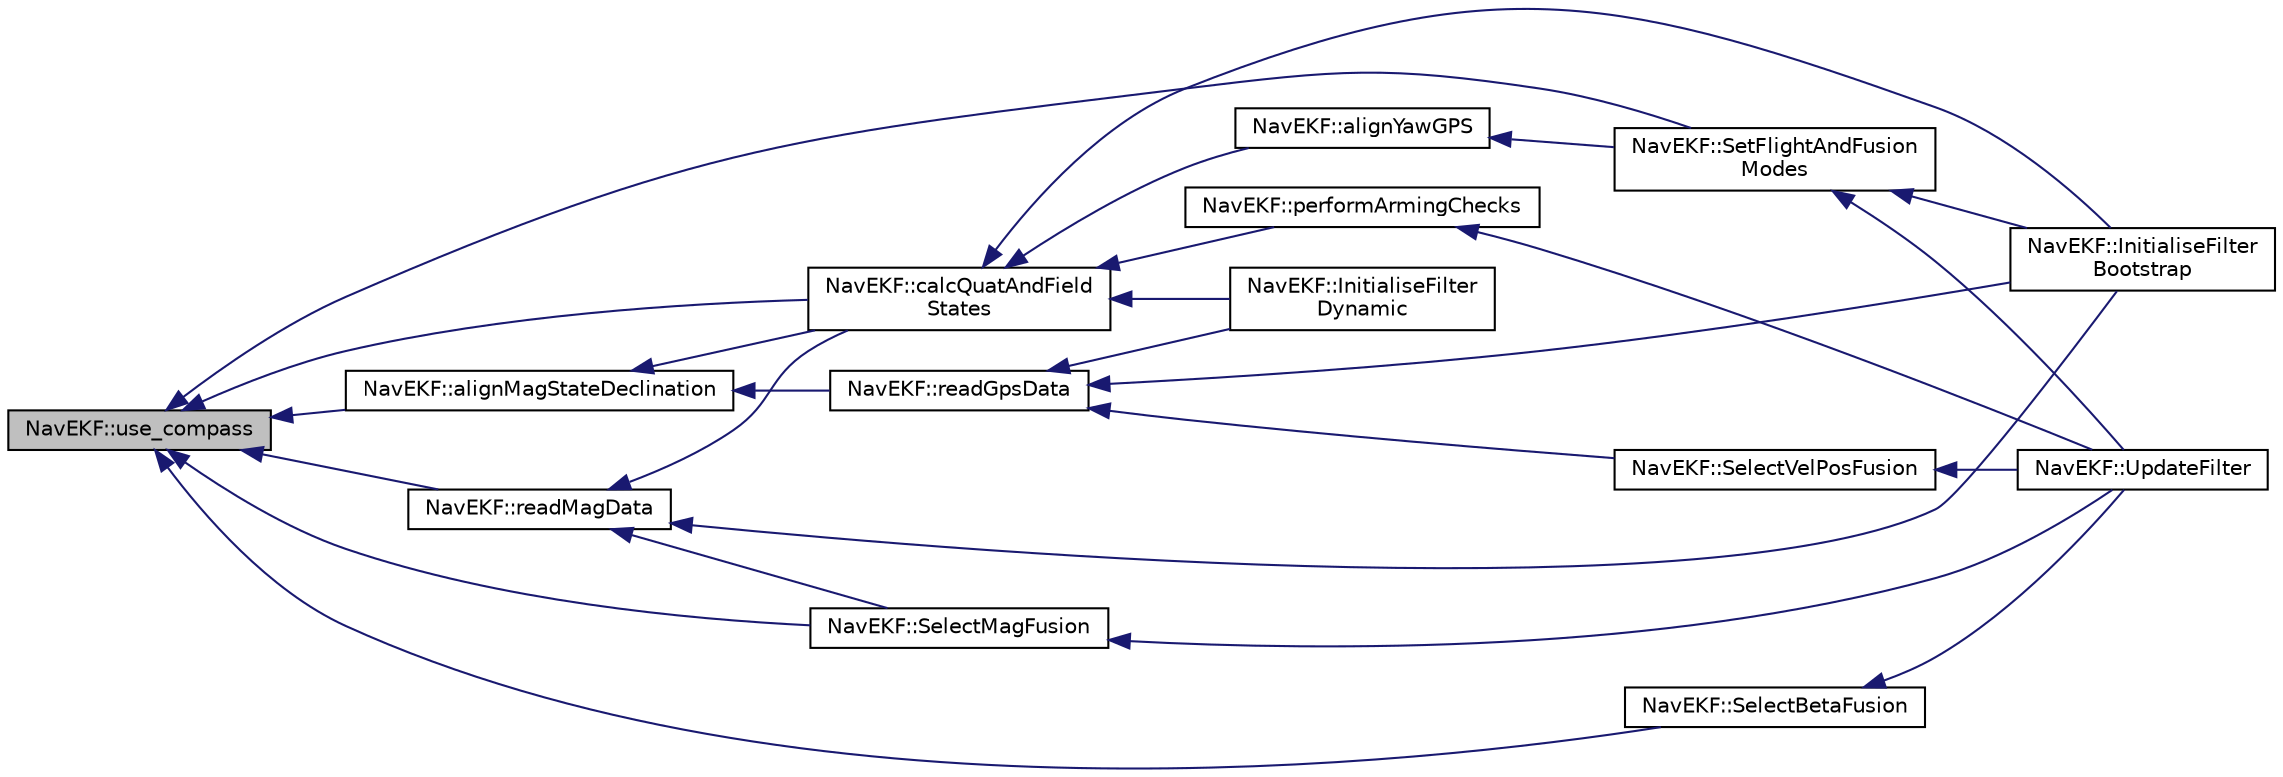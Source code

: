 digraph "NavEKF::use_compass"
{
 // INTERACTIVE_SVG=YES
  edge [fontname="Helvetica",fontsize="10",labelfontname="Helvetica",labelfontsize="10"];
  node [fontname="Helvetica",fontsize="10",shape=record];
  rankdir="LR";
  Node1 [label="NavEKF::use_compass",height=0.2,width=0.4,color="black", fillcolor="grey75", style="filled" fontcolor="black"];
  Node1 -> Node2 [dir="back",color="midnightblue",fontsize="10",style="solid",fontname="Helvetica"];
  Node2 [label="NavEKF::alignMagStateDeclination",height=0.2,width=0.4,color="black", fillcolor="white", style="filled",URL="$classNavEKF.html#a22aad7c0baf696cae27135ecaa4f2f58"];
  Node2 -> Node3 [dir="back",color="midnightblue",fontsize="10",style="solid",fontname="Helvetica"];
  Node3 [label="NavEKF::calcQuatAndField\lStates",height=0.2,width=0.4,color="black", fillcolor="white", style="filled",URL="$classNavEKF.html#afd23b087248e7c8bb5b65f834ba9544e"];
  Node3 -> Node4 [dir="back",color="midnightblue",fontsize="10",style="solid",fontname="Helvetica"];
  Node4 [label="NavEKF::alignYawGPS",height=0.2,width=0.4,color="black", fillcolor="white", style="filled",URL="$classNavEKF.html#a24a9b1e9c8504aa4821f2459c7ae6117"];
  Node4 -> Node5 [dir="back",color="midnightblue",fontsize="10",style="solid",fontname="Helvetica"];
  Node5 [label="NavEKF::SetFlightAndFusion\lModes",height=0.2,width=0.4,color="black", fillcolor="white", style="filled",URL="$classNavEKF.html#a02ca7503660ded3d95abce7c81d2eebf"];
  Node5 -> Node6 [dir="back",color="midnightblue",fontsize="10",style="solid",fontname="Helvetica"];
  Node6 [label="NavEKF::InitialiseFilter\lBootstrap",height=0.2,width=0.4,color="black", fillcolor="white", style="filled",URL="$classNavEKF.html#a290932b02347c5247f036fbc3c7af9d8"];
  Node5 -> Node7 [dir="back",color="midnightblue",fontsize="10",style="solid",fontname="Helvetica"];
  Node7 [label="NavEKF::UpdateFilter",height=0.2,width=0.4,color="black", fillcolor="white", style="filled",URL="$classNavEKF.html#a58d3c9694abab421e8eadd78e72ac67c"];
  Node3 -> Node6 [dir="back",color="midnightblue",fontsize="10",style="solid",fontname="Helvetica"];
  Node3 -> Node8 [dir="back",color="midnightblue",fontsize="10",style="solid",fontname="Helvetica"];
  Node8 [label="NavEKF::InitialiseFilter\lDynamic",height=0.2,width=0.4,color="black", fillcolor="white", style="filled",URL="$classNavEKF.html#a12500a621febd8f914f6e16db4c28759"];
  Node3 -> Node9 [dir="back",color="midnightblue",fontsize="10",style="solid",fontname="Helvetica"];
  Node9 [label="NavEKF::performArmingChecks",height=0.2,width=0.4,color="black", fillcolor="white", style="filled",URL="$classNavEKF.html#a9eb8c77b7f824e2ebbf378f1d269290b"];
  Node9 -> Node7 [dir="back",color="midnightblue",fontsize="10",style="solid",fontname="Helvetica"];
  Node2 -> Node10 [dir="back",color="midnightblue",fontsize="10",style="solid",fontname="Helvetica"];
  Node10 [label="NavEKF::readGpsData",height=0.2,width=0.4,color="black", fillcolor="white", style="filled",URL="$classNavEKF.html#a4c44a7b25f5b5584b755142c6198fd1e"];
  Node10 -> Node6 [dir="back",color="midnightblue",fontsize="10",style="solid",fontname="Helvetica"];
  Node10 -> Node8 [dir="back",color="midnightblue",fontsize="10",style="solid",fontname="Helvetica"];
  Node10 -> Node11 [dir="back",color="midnightblue",fontsize="10",style="solid",fontname="Helvetica"];
  Node11 [label="NavEKF::SelectVelPosFusion",height=0.2,width=0.4,color="black", fillcolor="white", style="filled",URL="$classNavEKF.html#a58fc44f797a61b7f760baa4961f43342"];
  Node11 -> Node7 [dir="back",color="midnightblue",fontsize="10",style="solid",fontname="Helvetica"];
  Node1 -> Node3 [dir="back",color="midnightblue",fontsize="10",style="solid",fontname="Helvetica"];
  Node1 -> Node12 [dir="back",color="midnightblue",fontsize="10",style="solid",fontname="Helvetica"];
  Node12 [label="NavEKF::readMagData",height=0.2,width=0.4,color="black", fillcolor="white", style="filled",URL="$classNavEKF.html#adf06c6a73b9ca994ca16892ed0740283"];
  Node12 -> Node3 [dir="back",color="midnightblue",fontsize="10",style="solid",fontname="Helvetica"];
  Node12 -> Node6 [dir="back",color="midnightblue",fontsize="10",style="solid",fontname="Helvetica"];
  Node12 -> Node13 [dir="back",color="midnightblue",fontsize="10",style="solid",fontname="Helvetica"];
  Node13 [label="NavEKF::SelectMagFusion",height=0.2,width=0.4,color="black", fillcolor="white", style="filled",URL="$classNavEKF.html#abb693a00d56f98f4cd8d654605163d14"];
  Node13 -> Node7 [dir="back",color="midnightblue",fontsize="10",style="solid",fontname="Helvetica"];
  Node1 -> Node14 [dir="back",color="midnightblue",fontsize="10",style="solid",fontname="Helvetica"];
  Node14 [label="NavEKF::SelectBetaFusion",height=0.2,width=0.4,color="black", fillcolor="white", style="filled",URL="$classNavEKF.html#a8525e5774e083f7187a7c4ed8609fa38"];
  Node14 -> Node7 [dir="back",color="midnightblue",fontsize="10",style="solid",fontname="Helvetica"];
  Node1 -> Node13 [dir="back",color="midnightblue",fontsize="10",style="solid",fontname="Helvetica"];
  Node1 -> Node5 [dir="back",color="midnightblue",fontsize="10",style="solid",fontname="Helvetica"];
}
